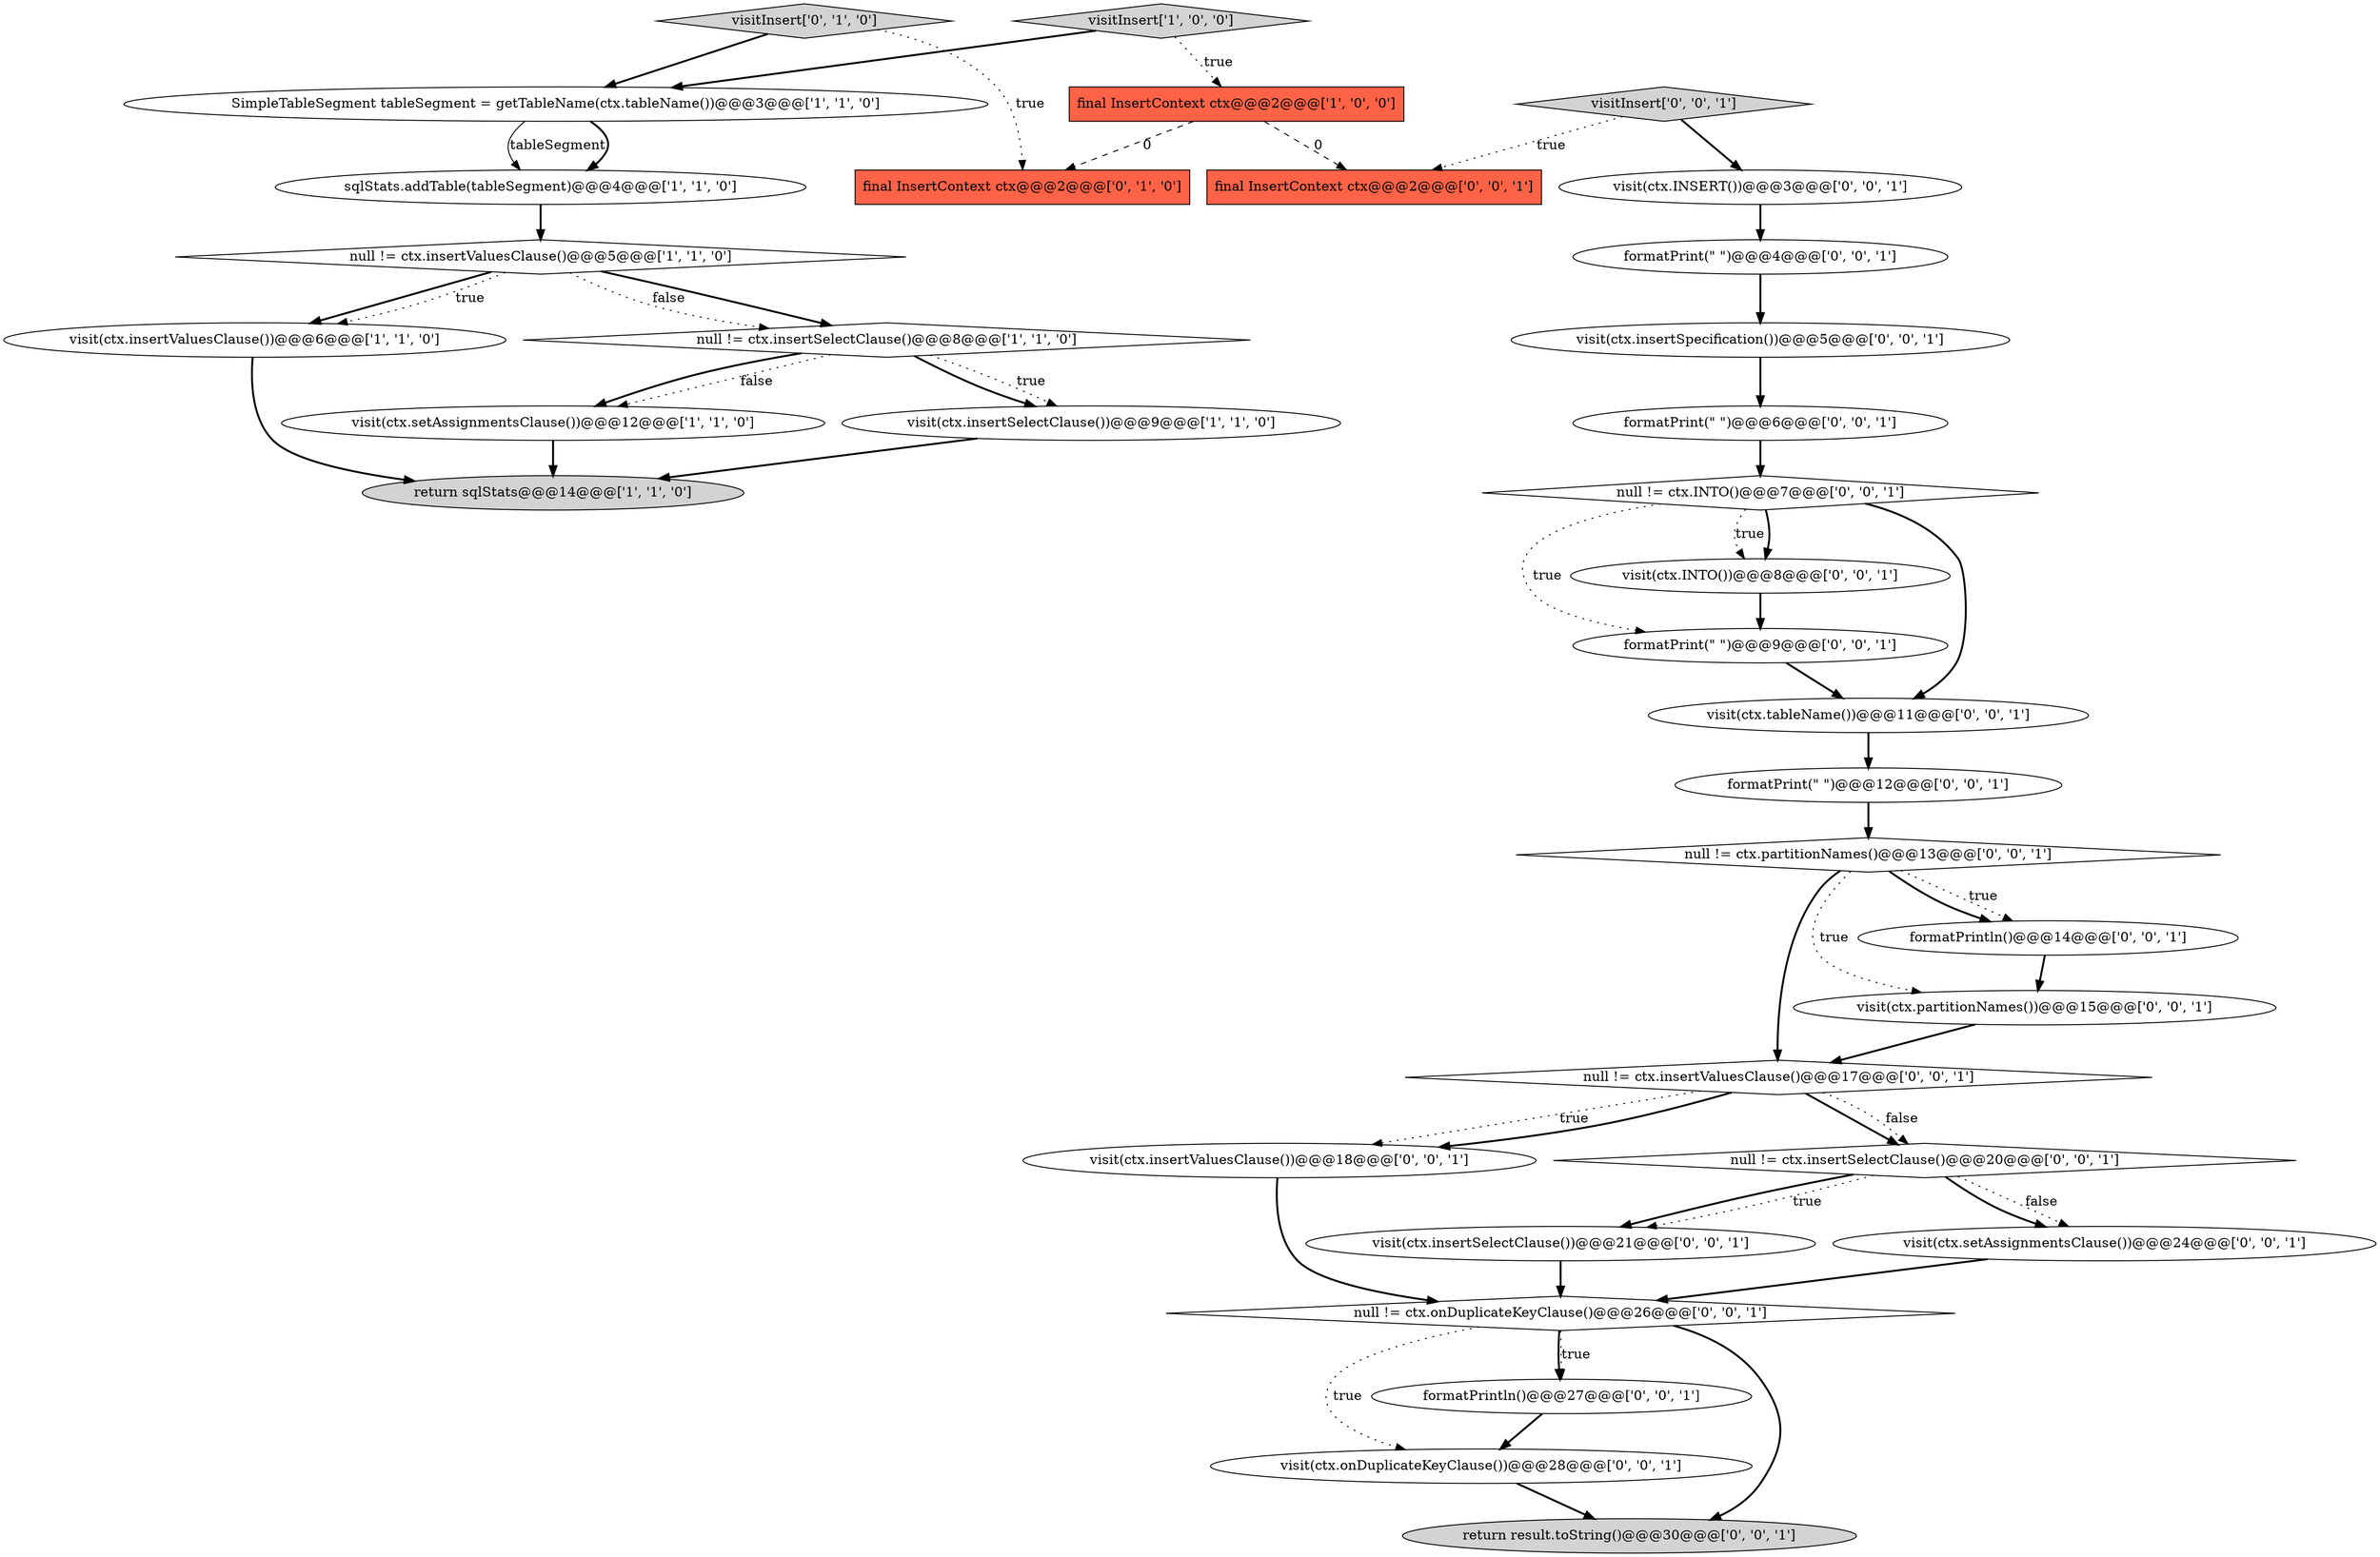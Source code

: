 digraph {
34 [style = filled, label = "final InsertContext ctx@@@2@@@['0', '0', '1']", fillcolor = tomato, shape = box image = "AAA0AAABBB3BBB"];
17 [style = filled, label = "visit(ctx.insertValuesClause())@@@18@@@['0', '0', '1']", fillcolor = white, shape = ellipse image = "AAA0AAABBB3BBB"];
24 [style = filled, label = "visit(ctx.setAssignmentsClause())@@@24@@@['0', '0', '1']", fillcolor = white, shape = ellipse image = "AAA0AAABBB3BBB"];
3 [style = filled, label = "visit(ctx.setAssignmentsClause())@@@12@@@['1', '1', '0']", fillcolor = white, shape = ellipse image = "AAA0AAABBB1BBB"];
11 [style = filled, label = "visitInsert['0', '1', '0']", fillcolor = lightgray, shape = diamond image = "AAA0AAABBB2BBB"];
18 [style = filled, label = "visit(ctx.INTO())@@@8@@@['0', '0', '1']", fillcolor = white, shape = ellipse image = "AAA0AAABBB3BBB"];
27 [style = filled, label = "null != ctx.onDuplicateKeyClause()@@@26@@@['0', '0', '1']", fillcolor = white, shape = diamond image = "AAA0AAABBB3BBB"];
19 [style = filled, label = "null != ctx.insertValuesClause()@@@17@@@['0', '0', '1']", fillcolor = white, shape = diamond image = "AAA0AAABBB3BBB"];
26 [style = filled, label = "formatPrint(\" \")@@@9@@@['0', '0', '1']", fillcolor = white, shape = ellipse image = "AAA0AAABBB3BBB"];
5 [style = filled, label = "visitInsert['1', '0', '0']", fillcolor = lightgray, shape = diamond image = "AAA0AAABBB1BBB"];
0 [style = filled, label = "SimpleTableSegment tableSegment = getTableName(ctx.tableName())@@@3@@@['1', '1', '0']", fillcolor = white, shape = ellipse image = "AAA0AAABBB1BBB"];
20 [style = filled, label = "null != ctx.INTO()@@@7@@@['0', '0', '1']", fillcolor = white, shape = diamond image = "AAA0AAABBB3BBB"];
25 [style = filled, label = "formatPrintln()@@@27@@@['0', '0', '1']", fillcolor = white, shape = ellipse image = "AAA0AAABBB3BBB"];
10 [style = filled, label = "final InsertContext ctx@@@2@@@['0', '1', '0']", fillcolor = tomato, shape = box image = "AAA1AAABBB2BBB"];
32 [style = filled, label = "visit(ctx.onDuplicateKeyClause())@@@28@@@['0', '0', '1']", fillcolor = white, shape = ellipse image = "AAA0AAABBB3BBB"];
21 [style = filled, label = "null != ctx.partitionNames()@@@13@@@['0', '0', '1']", fillcolor = white, shape = diamond image = "AAA0AAABBB3BBB"];
23 [style = filled, label = "formatPrintln()@@@14@@@['0', '0', '1']", fillcolor = white, shape = ellipse image = "AAA0AAABBB3BBB"];
2 [style = filled, label = "visit(ctx.insertSelectClause())@@@9@@@['1', '1', '0']", fillcolor = white, shape = ellipse image = "AAA0AAABBB1BBB"];
6 [style = filled, label = "final InsertContext ctx@@@2@@@['1', '0', '0']", fillcolor = tomato, shape = box image = "AAA1AAABBB1BBB"];
13 [style = filled, label = "visit(ctx.partitionNames())@@@15@@@['0', '0', '1']", fillcolor = white, shape = ellipse image = "AAA0AAABBB3BBB"];
29 [style = filled, label = "formatPrint(\" \")@@@12@@@['0', '0', '1']", fillcolor = white, shape = ellipse image = "AAA0AAABBB3BBB"];
31 [style = filled, label = "return result.toString()@@@30@@@['0', '0', '1']", fillcolor = lightgray, shape = ellipse image = "AAA0AAABBB3BBB"];
9 [style = filled, label = "visit(ctx.insertValuesClause())@@@6@@@['1', '1', '0']", fillcolor = white, shape = ellipse image = "AAA0AAABBB1BBB"];
16 [style = filled, label = "visit(ctx.insertSpecification())@@@5@@@['0', '0', '1']", fillcolor = white, shape = ellipse image = "AAA0AAABBB3BBB"];
15 [style = filled, label = "formatPrint(\" \")@@@6@@@['0', '0', '1']", fillcolor = white, shape = ellipse image = "AAA0AAABBB3BBB"];
30 [style = filled, label = "visit(ctx.insertSelectClause())@@@21@@@['0', '0', '1']", fillcolor = white, shape = ellipse image = "AAA0AAABBB3BBB"];
22 [style = filled, label = "null != ctx.insertSelectClause()@@@20@@@['0', '0', '1']", fillcolor = white, shape = diamond image = "AAA0AAABBB3BBB"];
4 [style = filled, label = "null != ctx.insertValuesClause()@@@5@@@['1', '1', '0']", fillcolor = white, shape = diamond image = "AAA0AAABBB1BBB"];
7 [style = filled, label = "return sqlStats@@@14@@@['1', '1', '0']", fillcolor = lightgray, shape = ellipse image = "AAA0AAABBB1BBB"];
14 [style = filled, label = "visitInsert['0', '0', '1']", fillcolor = lightgray, shape = diamond image = "AAA0AAABBB3BBB"];
1 [style = filled, label = "null != ctx.insertSelectClause()@@@8@@@['1', '1', '0']", fillcolor = white, shape = diamond image = "AAA0AAABBB1BBB"];
8 [style = filled, label = "sqlStats.addTable(tableSegment)@@@4@@@['1', '1', '0']", fillcolor = white, shape = ellipse image = "AAA0AAABBB1BBB"];
12 [style = filled, label = "visit(ctx.INSERT())@@@3@@@['0', '0', '1']", fillcolor = white, shape = ellipse image = "AAA0AAABBB3BBB"];
33 [style = filled, label = "formatPrint(\" \")@@@4@@@['0', '0', '1']", fillcolor = white, shape = ellipse image = "AAA0AAABBB3BBB"];
28 [style = filled, label = "visit(ctx.tableName())@@@11@@@['0', '0', '1']", fillcolor = white, shape = ellipse image = "AAA0AAABBB3BBB"];
4->9 [style = bold, label=""];
16->15 [style = bold, label=""];
28->29 [style = bold, label=""];
1->3 [style = dotted, label="false"];
27->32 [style = dotted, label="true"];
33->16 [style = bold, label=""];
27->25 [style = dotted, label="true"];
21->19 [style = bold, label=""];
19->17 [style = dotted, label="true"];
11->10 [style = dotted, label="true"];
20->26 [style = dotted, label="true"];
18->26 [style = bold, label=""];
20->28 [style = bold, label=""];
30->27 [style = bold, label=""];
1->3 [style = bold, label=""];
25->32 [style = bold, label=""];
0->8 [style = solid, label="tableSegment"];
5->6 [style = dotted, label="true"];
27->31 [style = bold, label=""];
22->24 [style = dotted, label="false"];
19->17 [style = bold, label=""];
6->34 [style = dashed, label="0"];
9->7 [style = bold, label=""];
29->21 [style = bold, label=""];
22->30 [style = bold, label=""];
6->10 [style = dashed, label="0"];
20->18 [style = bold, label=""];
13->19 [style = bold, label=""];
11->0 [style = bold, label=""];
5->0 [style = bold, label=""];
3->7 [style = bold, label=""];
14->34 [style = dotted, label="true"];
23->13 [style = bold, label=""];
15->20 [style = bold, label=""];
21->23 [style = dotted, label="true"];
14->12 [style = bold, label=""];
0->8 [style = bold, label=""];
12->33 [style = bold, label=""];
20->18 [style = dotted, label="true"];
21->13 [style = dotted, label="true"];
4->1 [style = bold, label=""];
1->2 [style = bold, label=""];
4->1 [style = dotted, label="false"];
26->28 [style = bold, label=""];
8->4 [style = bold, label=""];
2->7 [style = bold, label=""];
17->27 [style = bold, label=""];
22->24 [style = bold, label=""];
4->9 [style = dotted, label="true"];
1->2 [style = dotted, label="true"];
22->30 [style = dotted, label="true"];
19->22 [style = bold, label=""];
24->27 [style = bold, label=""];
27->25 [style = bold, label=""];
32->31 [style = bold, label=""];
21->23 [style = bold, label=""];
19->22 [style = dotted, label="false"];
}
